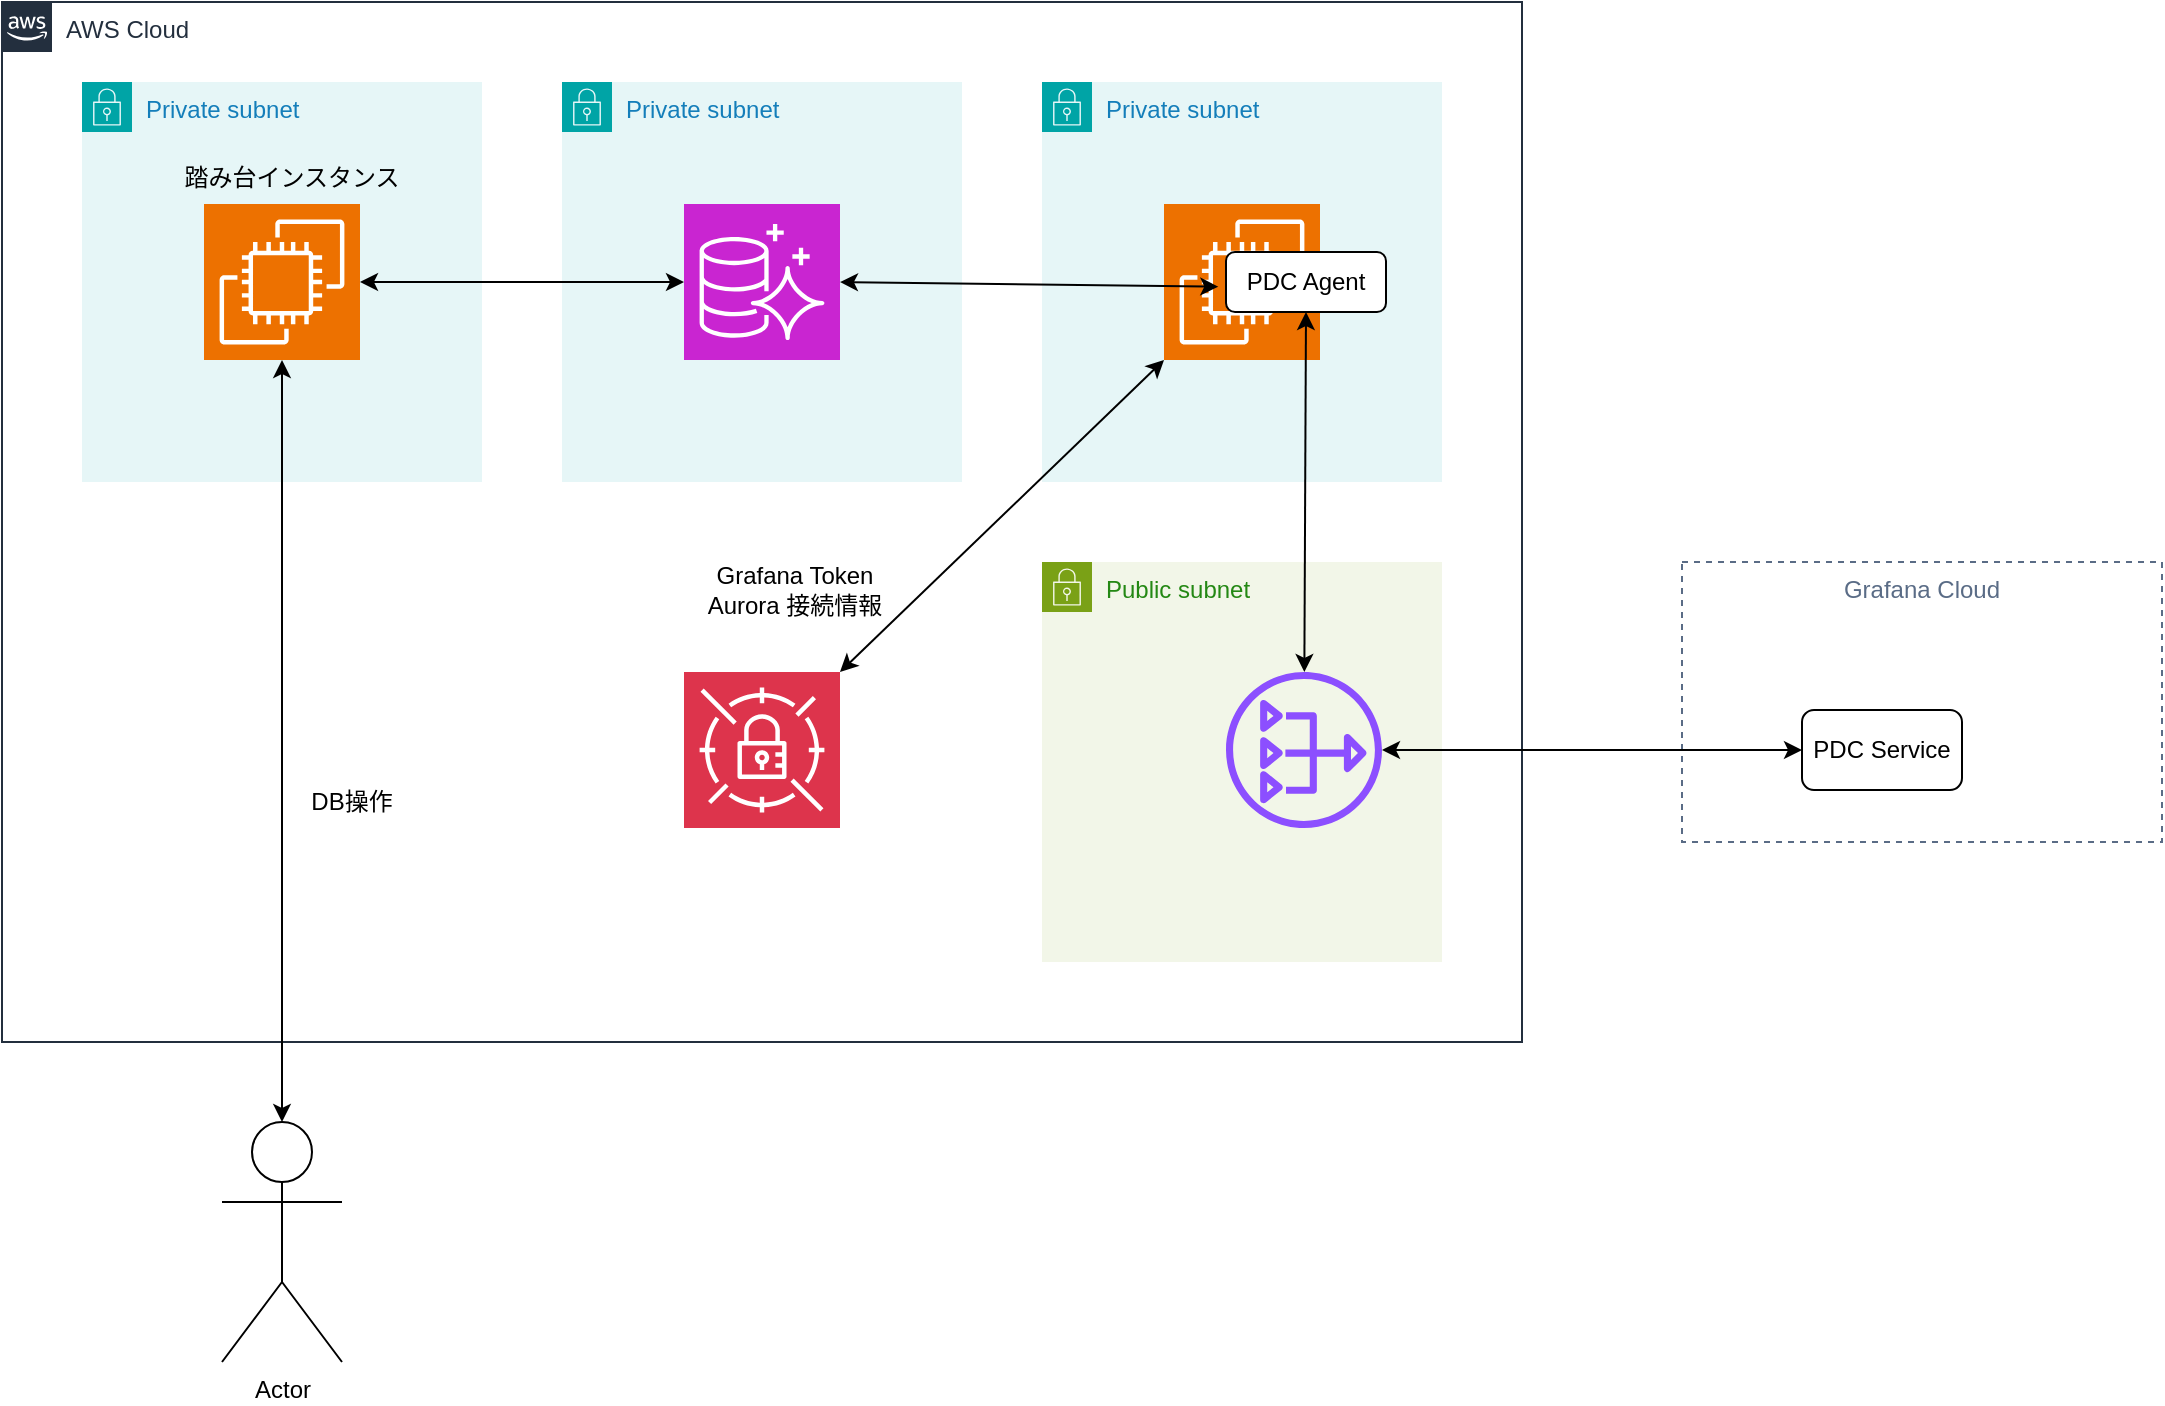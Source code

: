<mxfile version="26.0.10">
  <diagram name="ページ1" id="o_fejmy6FehypzeQZTSx">
    <mxGraphModel dx="1434" dy="784" grid="1" gridSize="10" guides="1" tooltips="1" connect="1" arrows="1" fold="1" page="1" pageScale="1" pageWidth="1169" pageHeight="827" math="0" shadow="0">
      <root>
        <mxCell id="0" />
        <mxCell id="1" parent="0" />
        <mxCell id="h5J8hejiHo8uM39ta9dK-1" value="AWS Cloud" style="points=[[0,0],[0.25,0],[0.5,0],[0.75,0],[1,0],[1,0.25],[1,0.5],[1,0.75],[1,1],[0.75,1],[0.5,1],[0.25,1],[0,1],[0,0.75],[0,0.5],[0,0.25]];outlineConnect=0;gradientColor=none;html=1;whiteSpace=wrap;fontSize=12;fontStyle=0;container=1;pointerEvents=0;collapsible=0;recursiveResize=0;shape=mxgraph.aws4.group;grIcon=mxgraph.aws4.group_aws_cloud_alt;strokeColor=#232F3E;fillColor=none;verticalAlign=top;align=left;spacingLeft=30;fontColor=#232F3E;dashed=0;" parent="1" vertex="1">
          <mxGeometry x="40" y="40" width="760" height="520" as="geometry" />
        </mxCell>
        <mxCell id="h5J8hejiHo8uM39ta9dK-4" value="Private subnet" style="points=[[0,0],[0.25,0],[0.5,0],[0.75,0],[1,0],[1,0.25],[1,0.5],[1,0.75],[1,1],[0.75,1],[0.5,1],[0.25,1],[0,1],[0,0.75],[0,0.5],[0,0.25]];outlineConnect=0;gradientColor=none;html=1;whiteSpace=wrap;fontSize=12;fontStyle=0;container=1;pointerEvents=0;collapsible=0;recursiveResize=0;shape=mxgraph.aws4.group;grIcon=mxgraph.aws4.group_security_group;grStroke=0;strokeColor=#00A4A6;fillColor=#E6F6F7;verticalAlign=top;align=left;spacingLeft=30;fontColor=#147EBA;dashed=0;" parent="h5J8hejiHo8uM39ta9dK-1" vertex="1">
          <mxGeometry x="40" y="40" width="200" height="200" as="geometry" />
        </mxCell>
        <mxCell id="lVf7r1gNDbLR3QDX_skh-10" value="" style="sketch=0;points=[[0,0,0],[0.25,0,0],[0.5,0,0],[0.75,0,0],[1,0,0],[0,1,0],[0.25,1,0],[0.5,1,0],[0.75,1,0],[1,1,0],[0,0.25,0],[0,0.5,0],[0,0.75,0],[1,0.25,0],[1,0.5,0],[1,0.75,0]];outlineConnect=0;fontColor=#232F3E;fillColor=#ED7100;strokeColor=#ffffff;dashed=0;verticalLabelPosition=bottom;verticalAlign=top;align=center;html=1;fontSize=12;fontStyle=0;aspect=fixed;shape=mxgraph.aws4.resourceIcon;resIcon=mxgraph.aws4.ec2;" vertex="1" parent="h5J8hejiHo8uM39ta9dK-4">
          <mxGeometry x="61" y="61" width="78" height="78" as="geometry" />
        </mxCell>
        <mxCell id="lVf7r1gNDbLR3QDX_skh-16" value="踏み台インスタンス" style="text;html=1;align=center;verticalAlign=middle;whiteSpace=wrap;rounded=0;" vertex="1" parent="h5J8hejiHo8uM39ta9dK-4">
          <mxGeometry x="30" y="34" width="150" height="27" as="geometry" />
        </mxCell>
        <mxCell id="lVf7r1gNDbLR3QDX_skh-1" value="Private subnet" style="points=[[0,0],[0.25,0],[0.5,0],[0.75,0],[1,0],[1,0.25],[1,0.5],[1,0.75],[1,1],[0.75,1],[0.5,1],[0.25,1],[0,1],[0,0.75],[0,0.5],[0,0.25]];outlineConnect=0;gradientColor=none;html=1;whiteSpace=wrap;fontSize=12;fontStyle=0;container=1;pointerEvents=0;collapsible=0;recursiveResize=0;shape=mxgraph.aws4.group;grIcon=mxgraph.aws4.group_security_group;grStroke=0;strokeColor=#00A4A6;fillColor=#E6F6F7;verticalAlign=top;align=left;spacingLeft=30;fontColor=#147EBA;dashed=0;" vertex="1" parent="h5J8hejiHo8uM39ta9dK-1">
          <mxGeometry x="280" y="40" width="200" height="200" as="geometry" />
        </mxCell>
        <mxCell id="h5J8hejiHo8uM39ta9dK-10" value="" style="sketch=0;points=[[0,0,0],[0.25,0,0],[0.5,0,0],[0.75,0,0],[1,0,0],[0,1,0],[0.25,1,0],[0.5,1,0],[0.75,1,0],[1,1,0],[0,0.25,0],[0,0.5,0],[0,0.75,0],[1,0.25,0],[1,0.5,0],[1,0.75,0]];outlineConnect=0;fontColor=#232F3E;fillColor=#C925D1;strokeColor=#ffffff;dashed=0;verticalLabelPosition=bottom;verticalAlign=top;align=center;html=1;fontSize=12;fontStyle=0;aspect=fixed;shape=mxgraph.aws4.resourceIcon;resIcon=mxgraph.aws4.aurora;" parent="lVf7r1gNDbLR3QDX_skh-1" vertex="1">
          <mxGeometry x="61" y="61" width="78" height="78" as="geometry" />
        </mxCell>
        <mxCell id="lVf7r1gNDbLR3QDX_skh-2" value="Public subnet" style="points=[[0,0],[0.25,0],[0.5,0],[0.75,0],[1,0],[1,0.25],[1,0.5],[1,0.75],[1,1],[0.75,1],[0.5,1],[0.25,1],[0,1],[0,0.75],[0,0.5],[0,0.25]];outlineConnect=0;gradientColor=none;html=1;whiteSpace=wrap;fontSize=12;fontStyle=0;container=1;pointerEvents=0;collapsible=0;recursiveResize=0;shape=mxgraph.aws4.group;grIcon=mxgraph.aws4.group_security_group;grStroke=0;strokeColor=#7AA116;fillColor=#F2F6E8;verticalAlign=top;align=left;spacingLeft=30;fontColor=#248814;dashed=0;" vertex="1" parent="h5J8hejiHo8uM39ta9dK-1">
          <mxGeometry x="520" y="280" width="200" height="200" as="geometry" />
        </mxCell>
        <mxCell id="lVf7r1gNDbLR3QDX_skh-3" value="" style="sketch=0;outlineConnect=0;fontColor=#232F3E;gradientColor=none;fillColor=#8C4FFF;strokeColor=none;dashed=0;verticalLabelPosition=bottom;verticalAlign=top;align=center;html=1;fontSize=12;fontStyle=0;aspect=fixed;pointerEvents=1;shape=mxgraph.aws4.nat_gateway;" vertex="1" parent="lVf7r1gNDbLR3QDX_skh-2">
          <mxGeometry x="92" y="55" width="78" height="78" as="geometry" />
        </mxCell>
        <mxCell id="VoVJkbxgl5bz0cdoYwpS-1" value="" style="sketch=0;points=[[0,0,0],[0.25,0,0],[0.5,0,0],[0.75,0,0],[1,0,0],[0,1,0],[0.25,1,0],[0.5,1,0],[0.75,1,0],[1,1,0],[0,0.25,0],[0,0.5,0],[0,0.75,0],[1,0.25,0],[1,0.5,0],[1,0.75,0]];outlineConnect=0;fontColor=#232F3E;fillColor=#DD344C;strokeColor=#ffffff;dashed=0;verticalLabelPosition=bottom;verticalAlign=top;align=center;html=1;fontSize=12;fontStyle=0;aspect=fixed;shape=mxgraph.aws4.resourceIcon;resIcon=mxgraph.aws4.secrets_manager;" parent="h5J8hejiHo8uM39ta9dK-1" vertex="1">
          <mxGeometry x="341" y="335" width="78" height="78" as="geometry" />
        </mxCell>
        <mxCell id="lVf7r1gNDbLR3QDX_skh-4" value="Private subnet" style="points=[[0,0],[0.25,0],[0.5,0],[0.75,0],[1,0],[1,0.25],[1,0.5],[1,0.75],[1,1],[0.75,1],[0.5,1],[0.25,1],[0,1],[0,0.75],[0,0.5],[0,0.25]];outlineConnect=0;gradientColor=none;html=1;whiteSpace=wrap;fontSize=12;fontStyle=0;container=1;pointerEvents=0;collapsible=0;recursiveResize=0;shape=mxgraph.aws4.group;grIcon=mxgraph.aws4.group_security_group;grStroke=0;strokeColor=#00A4A6;fillColor=#E6F6F7;verticalAlign=top;align=left;spacingLeft=30;fontColor=#147EBA;dashed=0;" vertex="1" parent="h5J8hejiHo8uM39ta9dK-1">
          <mxGeometry x="520" y="40" width="200" height="200" as="geometry" />
        </mxCell>
        <mxCell id="h5J8hejiHo8uM39ta9dK-8" value="" style="sketch=0;points=[[0,0,0],[0.25,0,0],[0.5,0,0],[0.75,0,0],[1,0,0],[0,1,0],[0.25,1,0],[0.5,1,0],[0.75,1,0],[1,1,0],[0,0.25,0],[0,0.5,0],[0,0.75,0],[1,0.25,0],[1,0.5,0],[1,0.75,0]];outlineConnect=0;fontColor=#232F3E;fillColor=#ED7100;strokeColor=#ffffff;dashed=0;verticalLabelPosition=bottom;verticalAlign=top;align=center;html=1;fontSize=12;fontStyle=0;aspect=fixed;shape=mxgraph.aws4.resourceIcon;resIcon=mxgraph.aws4.ec2;" parent="lVf7r1gNDbLR3QDX_skh-4" vertex="1">
          <mxGeometry x="61" y="61" width="78" height="78" as="geometry" />
        </mxCell>
        <mxCell id="h5J8hejiHo8uM39ta9dK-9" value="PDC Agent" style="rounded=1;whiteSpace=wrap;html=1;" parent="lVf7r1gNDbLR3QDX_skh-4" vertex="1">
          <mxGeometry x="92" y="85" width="80" height="30" as="geometry" />
        </mxCell>
        <mxCell id="VoVJkbxgl5bz0cdoYwpS-2" value="" style="endArrow=classic;startArrow=classic;html=1;rounded=0;exitX=1;exitY=0;exitDx=0;exitDy=0;exitPerimeter=0;entryX=0;entryY=1;entryDx=0;entryDy=0;entryPerimeter=0;" parent="h5J8hejiHo8uM39ta9dK-1" source="VoVJkbxgl5bz0cdoYwpS-1" target="h5J8hejiHo8uM39ta9dK-8" edge="1">
          <mxGeometry width="50" height="50" relative="1" as="geometry">
            <mxPoint x="660" y="960" as="sourcePoint" />
            <mxPoint x="710" y="910" as="targetPoint" />
          </mxGeometry>
        </mxCell>
        <mxCell id="lVf7r1gNDbLR3QDX_skh-5" value="Grafana Token&lt;div&gt;Aurora 接続情報&lt;/div&gt;" style="text;html=1;align=center;verticalAlign=middle;whiteSpace=wrap;rounded=0;" vertex="1" parent="h5J8hejiHo8uM39ta9dK-1">
          <mxGeometry x="341" y="280" width="111" height="27" as="geometry" />
        </mxCell>
        <mxCell id="VoVJkbxgl5bz0cdoYwpS-3" value="" style="endArrow=classic;startArrow=classic;html=1;rounded=0;entryX=1;entryY=0.5;entryDx=0;entryDy=0;entryPerimeter=0;exitX=-0.048;exitY=0.578;exitDx=0;exitDy=0;exitPerimeter=0;" parent="h5J8hejiHo8uM39ta9dK-1" source="h5J8hejiHo8uM39ta9dK-9" target="h5J8hejiHo8uM39ta9dK-10" edge="1">
          <mxGeometry width="50" height="50" relative="1" as="geometry">
            <mxPoint x="680" y="910" as="sourcePoint" />
            <mxPoint x="730" y="860" as="targetPoint" />
          </mxGeometry>
        </mxCell>
        <mxCell id="lVf7r1gNDbLR3QDX_skh-8" value="" style="endArrow=classic;startArrow=classic;html=1;rounded=0;entryX=0.5;entryY=1;entryDx=0;entryDy=0;" edge="1" parent="h5J8hejiHo8uM39ta9dK-1" source="lVf7r1gNDbLR3QDX_skh-3" target="h5J8hejiHo8uM39ta9dK-9">
          <mxGeometry width="50" height="50" relative="1" as="geometry">
            <mxPoint x="429" y="384" as="sourcePoint" />
            <mxPoint x="630" y="189" as="targetPoint" />
          </mxGeometry>
        </mxCell>
        <mxCell id="lVf7r1gNDbLR3QDX_skh-11" value="" style="endArrow=classic;startArrow=classic;html=1;rounded=0;entryX=1;entryY=0.5;entryDx=0;entryDy=0;entryPerimeter=0;" edge="1" parent="h5J8hejiHo8uM39ta9dK-1" source="h5J8hejiHo8uM39ta9dK-10" target="lVf7r1gNDbLR3QDX_skh-10">
          <mxGeometry width="50" height="50" relative="1" as="geometry">
            <mxPoint x="616" y="113" as="sourcePoint" />
            <mxPoint x="429" y="150" as="targetPoint" />
          </mxGeometry>
        </mxCell>
        <mxCell id="lVf7r1gNDbLR3QDX_skh-14" value="DB操作" style="text;html=1;align=center;verticalAlign=middle;whiteSpace=wrap;rounded=0;" vertex="1" parent="h5J8hejiHo8uM39ta9dK-1">
          <mxGeometry x="140" y="386" width="70" height="27" as="geometry" />
        </mxCell>
        <mxCell id="lVf7r1gNDbLR3QDX_skh-6" value="Grafana Cloud" style="fillColor=none;strokeColor=#5A6C86;dashed=1;verticalAlign=top;fontStyle=0;fontColor=#5A6C86;whiteSpace=wrap;html=1;" vertex="1" parent="1">
          <mxGeometry x="880" y="320" width="240" height="140" as="geometry" />
        </mxCell>
        <mxCell id="lVf7r1gNDbLR3QDX_skh-7" value="PDC Service" style="rounded=1;whiteSpace=wrap;html=1;" vertex="1" parent="1">
          <mxGeometry x="940" y="394" width="80" height="40" as="geometry" />
        </mxCell>
        <mxCell id="lVf7r1gNDbLR3QDX_skh-9" value="" style="endArrow=classic;startArrow=classic;html=1;rounded=0;entryX=0;entryY=0.5;entryDx=0;entryDy=0;" edge="1" parent="1" source="lVf7r1gNDbLR3QDX_skh-3" target="lVf7r1gNDbLR3QDX_skh-7">
          <mxGeometry width="50" height="50" relative="1" as="geometry">
            <mxPoint x="701" y="385" as="sourcePoint" />
            <mxPoint x="700" y="170" as="targetPoint" />
          </mxGeometry>
        </mxCell>
        <mxCell id="lVf7r1gNDbLR3QDX_skh-12" value="" style="endArrow=classic;startArrow=classic;html=1;rounded=0;entryX=0.5;entryY=1;entryDx=0;entryDy=0;entryPerimeter=0;" edge="1" parent="1" source="lVf7r1gNDbLR3QDX_skh-13" target="lVf7r1gNDbLR3QDX_skh-10">
          <mxGeometry width="50" height="50" relative="1" as="geometry">
            <mxPoint x="180" y="590" as="sourcePoint" />
            <mxPoint x="229" y="190" as="targetPoint" />
          </mxGeometry>
        </mxCell>
        <mxCell id="lVf7r1gNDbLR3QDX_skh-13" value="Actor" style="shape=umlActor;verticalLabelPosition=bottom;verticalAlign=top;html=1;outlineConnect=0;" vertex="1" parent="1">
          <mxGeometry x="150" y="600" width="60" height="120" as="geometry" />
        </mxCell>
      </root>
    </mxGraphModel>
  </diagram>
</mxfile>
